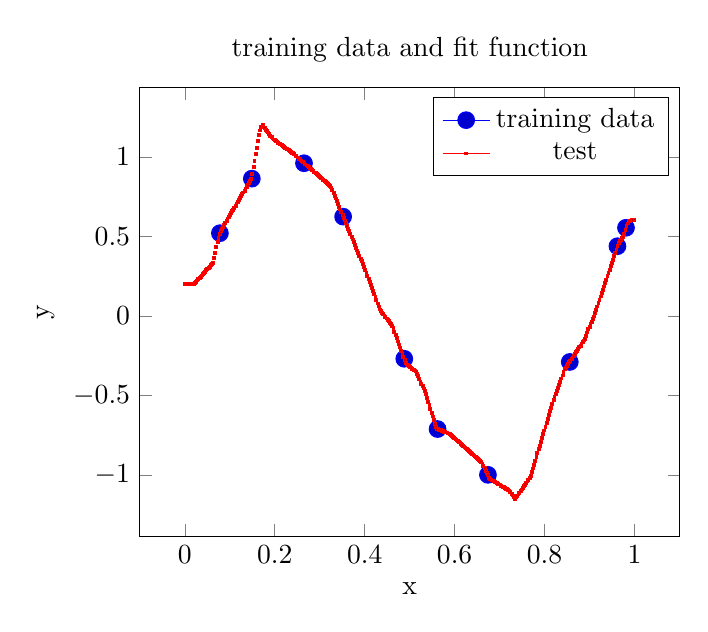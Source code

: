 \begin{tikzpicture}[]
\begin{axis}[ylabel = {y}, title = {training data and fit function}, xlabel = {x}]\addplot+[draw=none, mark size = {3}] coordinates {
(0.078, 0.52)
(0.149, 0.863)
(0.265, 0.96)
(0.352, 0.624)
(0.488, -0.27)
(0.562, -0.712)
(0.674, -1.0)
(0.856, -0.29)
(0.962, 0.438)
(0.981, 0.554)
};
\addlegendentry{training data}
\addplot+[draw=none, mark size = {0.5}] coordinates {
(0.0, 0.201)
(0.003, 0.201)
(0.005, 0.201)
(0.008, 0.201)
(0.01, 0.201)
(0.013, 0.201)
(0.015, 0.202)
(0.018, 0.202)
(0.02, 0.202)
(0.023, 0.206)
(0.025, 0.214)
(0.028, 0.222)
(0.03, 0.23)
(0.033, 0.238)
(0.035, 0.246)
(0.038, 0.254)
(0.04, 0.262)
(0.043, 0.27)
(0.045, 0.278)
(0.048, 0.286)
(0.05, 0.294)
(0.053, 0.302)
(0.055, 0.31)
(0.058, 0.318)
(0.06, 0.326)
(0.063, 0.334)
(0.065, 0.363)
(0.068, 0.397)
(0.07, 0.432)
(0.073, 0.464)
(0.075, 0.49)
(0.078, 0.515)
(0.08, 0.533)
(0.083, 0.549)
(0.085, 0.561)
(0.088, 0.573)
(0.09, 0.585)
(0.093, 0.597)
(0.095, 0.609)
(0.098, 0.621)
(0.1, 0.633)
(0.103, 0.645)
(0.105, 0.657)
(0.108, 0.668)
(0.11, 0.68)
(0.113, 0.692)
(0.115, 0.704)
(0.118, 0.716)
(0.12, 0.728)
(0.123, 0.74)
(0.125, 0.752)
(0.128, 0.764)
(0.13, 0.776)
(0.133, 0.788)
(0.135, 0.8)
(0.138, 0.812)
(0.14, 0.824)
(0.143, 0.836)
(0.145, 0.848)
(0.148, 0.86)
(0.15, 0.893)
(0.153, 0.934)
(0.155, 0.976)
(0.158, 1.018)
(0.16, 1.058)
(0.163, 1.099)
(0.165, 1.14)
(0.168, 1.166)
(0.17, 1.19)
(0.173, 1.199)
(0.175, 1.189)
(0.178, 1.18)
(0.18, 1.171)
(0.183, 1.162)
(0.185, 1.153)
(0.188, 1.143)
(0.19, 1.134)
(0.193, 1.125)
(0.195, 1.116)
(0.198, 1.109)
(0.201, 1.104)
(0.203, 1.098)
(0.206, 1.093)
(0.208, 1.088)
(0.211, 1.083)
(0.213, 1.078)
(0.216, 1.073)
(0.218, 1.068)
(0.221, 1.063)
(0.223, 1.058)
(0.226, 1.053)
(0.228, 1.048)
(0.231, 1.043)
(0.233, 1.038)
(0.236, 1.032)
(0.238, 1.027)
(0.241, 1.022)
(0.243, 1.016)
(0.246, 1.009)
(0.248, 1.003)
(0.251, 0.996)
(0.253, 0.989)
(0.256, 0.984)
(0.258, 0.977)
(0.261, 0.971)
(0.263, 0.965)
(0.266, 0.959)
(0.268, 0.952)
(0.271, 0.946)
(0.273, 0.94)
(0.276, 0.934)
(0.278, 0.927)
(0.281, 0.921)
(0.283, 0.915)
(0.286, 0.909)
(0.288, 0.902)
(0.291, 0.896)
(0.293, 0.89)
(0.296, 0.884)
(0.298, 0.877)
(0.301, 0.871)
(0.303, 0.865)
(0.306, 0.859)
(0.308, 0.852)
(0.311, 0.846)
(0.313, 0.84)
(0.316, 0.834)
(0.318, 0.827)
(0.321, 0.821)
(0.323, 0.815)
(0.326, 0.807)
(0.328, 0.79)
(0.331, 0.772)
(0.333, 0.755)
(0.336, 0.738)
(0.338, 0.721)
(0.341, 0.704)
(0.343, 0.686)
(0.346, 0.669)
(0.348, 0.652)
(0.351, 0.635)
(0.353, 0.618)
(0.356, 0.6)
(0.358, 0.583)
(0.361, 0.566)
(0.363, 0.549)
(0.366, 0.532)
(0.368, 0.514)
(0.371, 0.497)
(0.373, 0.48)
(0.376, 0.463)
(0.378, 0.446)
(0.381, 0.429)
(0.383, 0.411)
(0.386, 0.394)
(0.388, 0.377)
(0.391, 0.36)
(0.393, 0.343)
(0.396, 0.325)
(0.398, 0.308)
(0.401, 0.291)
(0.404, 0.271)
(0.406, 0.252)
(0.409, 0.233)
(0.411, 0.213)
(0.414, 0.194)
(0.416, 0.175)
(0.419, 0.155)
(0.421, 0.136)
(0.424, 0.117)
(0.426, 0.097)
(0.429, 0.078)
(0.431, 0.059)
(0.434, 0.04)
(0.436, 0.028)
(0.439, 0.019)
(0.441, 0.01)
(0.444, 0.001)
(0.446, -0.008)
(0.449, -0.017)
(0.451, -0.026)
(0.454, -0.035)
(0.456, -0.044)
(0.459, -0.053)
(0.461, -0.062)
(0.464, -0.078)
(0.466, -0.103)
(0.469, -0.122)
(0.471, -0.141)
(0.474, -0.161)
(0.476, -0.18)
(0.479, -0.199)
(0.481, -0.219)
(0.484, -0.238)
(0.486, -0.257)
(0.489, -0.277)
(0.491, -0.296)
(0.494, -0.306)
(0.496, -0.31)
(0.499, -0.315)
(0.501, -0.32)
(0.504, -0.326)
(0.506, -0.332)
(0.509, -0.338)
(0.511, -0.344)
(0.514, -0.35)
(0.516, -0.364)
(0.519, -0.381)
(0.521, -0.398)
(0.524, -0.414)
(0.526, -0.428)
(0.529, -0.443)
(0.531, -0.457)
(0.534, -0.472)
(0.536, -0.494)
(0.539, -0.517)
(0.541, -0.54)
(0.544, -0.563)
(0.546, -0.586)
(0.549, -0.61)
(0.551, -0.633)
(0.554, -0.656)
(0.556, -0.679)
(0.559, -0.701)
(0.561, -0.711)
(0.564, -0.714)
(0.566, -0.717)
(0.569, -0.719)
(0.571, -0.722)
(0.574, -0.725)
(0.576, -0.728)
(0.579, -0.731)
(0.581, -0.734)
(0.584, -0.737)
(0.586, -0.74)
(0.589, -0.743)
(0.591, -0.748)
(0.594, -0.755)
(0.596, -0.761)
(0.599, -0.767)
(0.602, -0.773)
(0.604, -0.779)
(0.607, -0.785)
(0.609, -0.791)
(0.612, -0.797)
(0.614, -0.804)
(0.617, -0.81)
(0.619, -0.817)
(0.622, -0.823)
(0.624, -0.83)
(0.627, -0.836)
(0.629, -0.843)
(0.632, -0.849)
(0.634, -0.856)
(0.637, -0.862)
(0.639, -0.869)
(0.642, -0.875)
(0.644, -0.882)
(0.647, -0.888)
(0.649, -0.895)
(0.652, -0.901)
(0.654, -0.908)
(0.657, -0.914)
(0.659, -0.92)
(0.662, -0.93)
(0.664, -0.945)
(0.667, -0.959)
(0.669, -0.974)
(0.672, -0.989)
(0.674, -1.003)
(0.677, -1.018)
(0.679, -1.027)
(0.682, -1.031)
(0.684, -1.036)
(0.687, -1.04)
(0.689, -1.044)
(0.692, -1.048)
(0.694, -1.053)
(0.697, -1.057)
(0.699, -1.061)
(0.702, -1.065)
(0.704, -1.07)
(0.707, -1.074)
(0.709, -1.078)
(0.712, -1.082)
(0.714, -1.087)
(0.717, -1.091)
(0.719, -1.095)
(0.722, -1.099)
(0.724, -1.107)
(0.727, -1.119)
(0.729, -1.13)
(0.732, -1.141)
(0.734, -1.151)
(0.737, -1.141)
(0.739, -1.131)
(0.742, -1.122)
(0.744, -1.112)
(0.747, -1.102)
(0.749, -1.092)
(0.752, -1.082)
(0.754, -1.072)
(0.757, -1.062)
(0.759, -1.052)
(0.762, -1.042)
(0.764, -1.032)
(0.767, -1.022)
(0.769, -1.007)
(0.772, -0.983)
(0.774, -0.96)
(0.777, -0.936)
(0.779, -0.912)
(0.782, -0.888)
(0.784, -0.864)
(0.787, -0.84)
(0.789, -0.816)
(0.792, -0.792)
(0.794, -0.768)
(0.797, -0.745)
(0.799, -0.721)
(0.802, -0.697)
(0.805, -0.673)
(0.807, -0.649)
(0.81, -0.625)
(0.812, -0.601)
(0.815, -0.577)
(0.817, -0.553)
(0.82, -0.531)
(0.822, -0.512)
(0.825, -0.492)
(0.827, -0.472)
(0.83, -0.453)
(0.832, -0.433)
(0.835, -0.414)
(0.837, -0.394)
(0.84, -0.375)
(0.842, -0.355)
(0.845, -0.336)
(0.847, -0.325)
(0.85, -0.315)
(0.852, -0.304)
(0.855, -0.293)
(0.857, -0.283)
(0.86, -0.272)
(0.862, -0.262)
(0.865, -0.251)
(0.867, -0.24)
(0.87, -0.23)
(0.872, -0.219)
(0.875, -0.209)
(0.877, -0.198)
(0.88, -0.187)
(0.882, -0.177)
(0.885, -0.166)
(0.887, -0.155)
(0.89, -0.144)
(0.892, -0.124)
(0.895, -0.105)
(0.897, -0.085)
(0.9, -0.069)
(0.902, -0.053)
(0.905, -0.037)
(0.907, -0.021)
(0.91, -0.004)
(0.912, 0.017)
(0.915, 0.038)
(0.917, 0.059)
(0.92, 0.08)
(0.922, 0.101)
(0.925, 0.122)
(0.927, 0.143)
(0.93, 0.164)
(0.932, 0.185)
(0.935, 0.206)
(0.937, 0.227)
(0.94, 0.248)
(0.942, 0.269)
(0.945, 0.29)
(0.947, 0.312)
(0.95, 0.333)
(0.952, 0.354)
(0.955, 0.375)
(0.957, 0.396)
(0.96, 0.417)
(0.962, 0.438)
(0.965, 0.456)
(0.967, 0.47)
(0.97, 0.479)
(0.972, 0.488)
(0.975, 0.497)
(0.977, 0.517)
(0.98, 0.54)
(0.982, 0.563)
(0.985, 0.581)
(0.987, 0.597)
(0.99, 0.599)
(0.992, 0.6)
(0.995, 0.602)
(0.997, 0.604)
(1.0, 0.605)
};
\addlegendentry{test}
\end{axis}

\end{tikzpicture}
